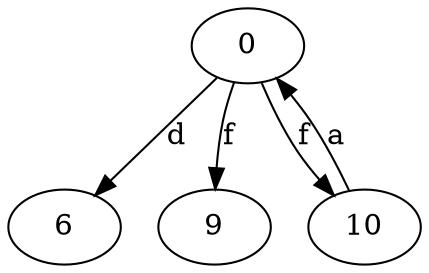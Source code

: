 strict digraph  {
0;
6;
9;
10;
0 -> 6  [label=d];
0 -> 9  [label=f];
0 -> 10  [label=f];
10 -> 0  [label=a];
}
